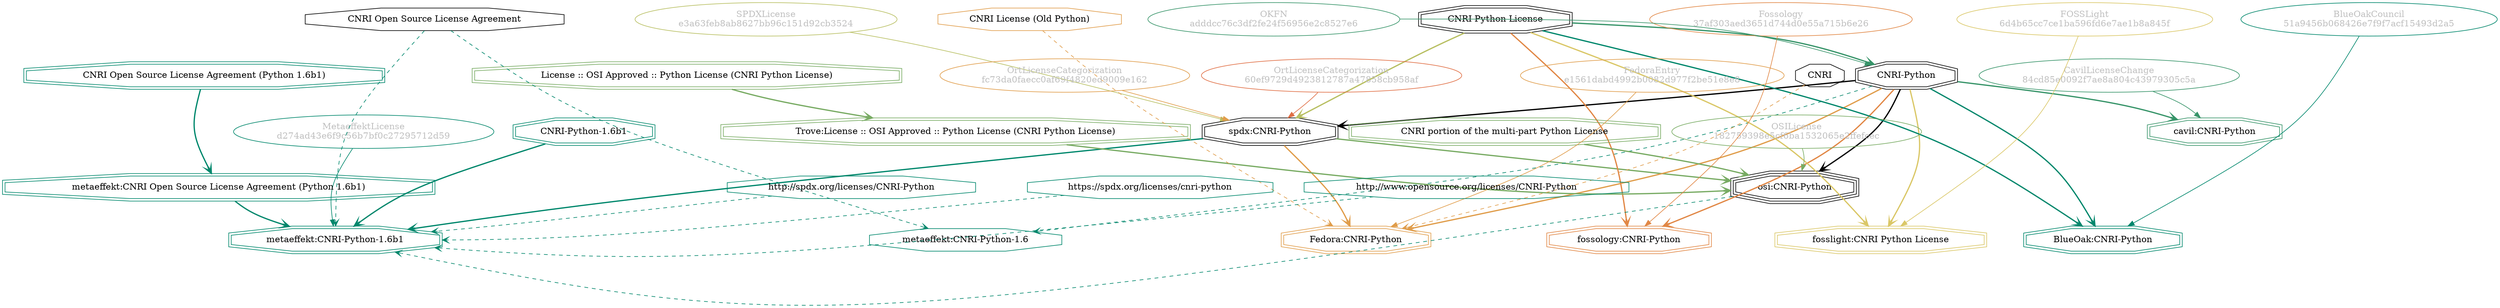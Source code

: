strict digraph {
    node [shape=box];
    graph [splines=curved];
    1307 [label="SPDXLicense\ne3a63feb8ab8627bb96c151d92cb3524"
         ,fontcolor=gray
         ,color="#b8bf62"
         ,fillcolor="beige;1"
         ,shape=ellipse];
    1308 [label="spdx:CNRI-Python"
         ,shape=doubleoctagon];
    1309 [label="CNRI-Python"
         ,shape=doubleoctagon];
    1310 [label="CNRI Python License"
         ,shape=doubleoctagon];
    4960 [label="OSILicense\n182759398e5cf6ba1532065e2ffefcec"
         ,fontcolor=gray
         ,color="#78ab63"
         ,fillcolor="beige;1"
         ,shape=ellipse];
    4961 [label="osi:CNRI-Python"
         ,shape=tripleoctagon];
    4962 [label="CNRI portion of the multi-part Python License"
         ,color="#78ab63"
         ,shape=doubleoctagon];
    4963 [label="Trove:License :: OSI Approved :: Python License (CNRI Python License)"
         ,color="#78ab63"
         ,shape=doubleoctagon];
    4964 [label="License :: OSI Approved :: Python License (CNRI Python License)"
         ,color="#78ab63"
         ,shape=doubleoctagon];
    6241 [label="FedoraEntry\ne1561dabd4992b0082d977f2be51e8e8"
         ,fontcolor=gray
         ,color="#e09d4b"
         ,fillcolor="beige;1"
         ,shape=ellipse];
    6242 [label="Fedora:CNRI-Python"
         ,color="#e09d4b"
         ,shape=doubleoctagon];
    6243 [label="CNRI License (Old Python)"
         ,color="#e09d4b"
         ,shape=octagon];
    6244 [label=CNRI,shape=octagon];
    8813 [label="BlueOakCouncil\n51a9456b068426e7f9f7acf15493d2a5"
         ,fontcolor=gray
         ,color="#00876c"
         ,fillcolor="beige;1"
         ,shape=ellipse];
    8814 [label="BlueOak:CNRI-Python"
         ,color="#00876c"
         ,shape=doubleoctagon];
    26854 [label="Fossology\n37af303aed3651d744d0e55a715b6e26"
          ,fontcolor=gray
          ,color="#e18745"
          ,fillcolor="beige;1"
          ,shape=ellipse];
    26855 [label="fossology:CNRI-Python"
          ,color="#e18745"
          ,shape=doubleoctagon];
    28279 [label="OKFN\nadddcc76c3df2fe24f56956e2c8527e6"
          ,fontcolor=gray
          ,color="#379469"
          ,fillcolor="beige;1"
          ,shape=ellipse];
    28635 [label="OrtLicenseCategorization\n60ef9729d4923812787a47858cb958af"
          ,fontcolor=gray
          ,color="#e06f45"
          ,fillcolor="beige;1"
          ,shape=ellipse];
    35436 [label="OrtLicenseCategorization\nfc73da0faecc0af69f4820ed9009e162"
          ,fontcolor=gray
          ,color="#e09d4b"
          ,fillcolor="beige;1"
          ,shape=ellipse];
    36688 [label="CavilLicenseChange\n84cd85e0092f7ae8a804c43979305c5a"
          ,fontcolor=gray
          ,color="#379469"
          ,fillcolor="beige;1"
          ,shape=ellipse];
    36689 [label="cavil:CNRI-Python"
          ,color="#379469"
          ,shape=doubleoctagon];
    40664 [label="MetaeffektLicense\nd274ad43e6f9c56b7bf0c27295712d59"
          ,fontcolor=gray
          ,color="#00876c"
          ,fillcolor="beige;1"
          ,shape=ellipse];
    40665 [label="metaeffekt:CNRI-Python-1.6b1"
          ,color="#00876c"
          ,shape=doubleoctagon];
    40666 [label="CNRI-Python-1.6b1"
          ,color="#00876c"
          ,shape=doubleoctagon];
    40667 [label="metaeffekt:CNRI Open Source License Agreement (Python 1.6b1)"
          ,color="#00876c"
          ,shape=doubleoctagon];
    40668 [label="CNRI Open Source License Agreement (Python 1.6b1)"
          ,color="#00876c"
          ,shape=doubleoctagon];
    40669 [label="CNRI Open Source License Agreement"
          ,shape=octagon];
    40670 [label="http://spdx.org/licenses/CNRI-Python"
          ,color="#00876c"
          ,shape=octagon];
    40672 [label="https://spdx.org/licenses/cnri-python"
          ,color="#00876c"
          ,shape=octagon];
    40673 [label="http://www.opensource.org/licenses/CNRI-Python"
          ,color="#00876c"
          ,shape=octagon];
    40679 [label="metaeffekt:CNRI-Python-1.6"
          ,color="#00876c"
          ,shape=octagon];
    51199 [label="FOSSLight\n6d4b65cc7ce1ba596fd6e7ae1b8a845f"
          ,fontcolor=gray
          ,color="#dac767"
          ,fillcolor="beige;1"
          ,shape=ellipse];
    51200 [label="fosslight:CNRI Python License"
          ,color="#dac767"
          ,shape=doubleoctagon];
    1307 -> 1308 [weight=0.5
                 ,color="#b8bf62"];
    1308 -> 4961 [style=bold
                 ,arrowhead=vee
                 ,weight=0.7
                 ,color="#78ab63"];
    1308 -> 6242 [style=bold
                 ,arrowhead=vee
                 ,weight=0.7
                 ,color="#e09d4b"];
    1308 -> 40665 [style=bold
                  ,arrowhead=vee
                  ,weight=0.7
                  ,color="#00876c"];
    1309 -> 1308 [style=bold
                 ,arrowhead=vee
                 ,weight=0.7];
    1309 -> 4961 [style=bold
                 ,arrowhead=vee
                 ,weight=0.7];
    1309 -> 6242 [style=bold
                 ,arrowhead=vee
                 ,weight=0.7
                 ,color="#e09d4b"];
    1309 -> 8814 [style=bold
                 ,arrowhead=vee
                 ,weight=0.7
                 ,color="#00876c"];
    1309 -> 26855 [style=bold
                  ,arrowhead=vee
                  ,weight=0.7
                  ,color="#e18745"];
    1309 -> 36689 [style=bold
                  ,arrowhead=vee
                  ,weight=0.7
                  ,color="#379469"];
    1309 -> 36689 [style=bold
                  ,arrowhead=vee
                  ,weight=0.7
                  ,color="#379469"];
    1309 -> 40679 [style=dashed
                  ,arrowhead=vee
                  ,weight=0.5
                  ,color="#00876c"];
    1309 -> 51200 [style=bold
                  ,arrowhead=vee
                  ,weight=0.7
                  ,color="#dac767"];
    1310 -> 1308 [style=bold
                 ,arrowhead=vee
                 ,weight=0.7
                 ,color="#b8bf62"];
    1310 -> 1309 [style=bold
                 ,arrowhead=vee
                 ,weight=0.7
                 ,color="#379469"];
    1310 -> 8814 [style=bold
                 ,arrowhead=vee
                 ,weight=0.7
                 ,color="#00876c"];
    1310 -> 26855 [style=bold
                  ,arrowhead=vee
                  ,weight=0.7
                  ,color="#e18745"];
    1310 -> 51200 [style=bold
                  ,arrowhead=vee
                  ,weight=0.7
                  ,color="#dac767"];
    4960 -> 4961 [weight=0.5
                 ,color="#78ab63"];
    4961 -> 40665 [style=dashed
                  ,arrowhead=vee
                  ,weight=0.5
                  ,color="#00876c"];
    4962 -> 4961 [style=bold
                 ,arrowhead=vee
                 ,weight=0.7
                 ,color="#78ab63"];
    4963 -> 4961 [style=bold
                 ,arrowhead=vee
                 ,weight=0.7
                 ,color="#78ab63"];
    4964 -> 4963 [style=bold
                 ,arrowhead=vee
                 ,weight=0.7
                 ,color="#78ab63"];
    6241 -> 6242 [weight=0.5
                 ,color="#e09d4b"];
    6243 -> 6242 [style=dashed
                 ,arrowhead=vee
                 ,weight=0.5
                 ,color="#e09d4b"];
    6244 -> 6242 [style=dashed
                 ,arrowhead=vee
                 ,weight=0.5
                 ,color="#e09d4b"];
    8813 -> 8814 [weight=0.5
                 ,color="#00876c"];
    26854 -> 26855 [weight=0.5
                   ,color="#e18745"];
    28279 -> 1309 [weight=0.5
                  ,color="#379469"];
    28635 -> 1308 [weight=0.5
                  ,color="#e06f45"];
    35436 -> 1308 [weight=0.5
                  ,color="#e09d4b"];
    36688 -> 36689 [weight=0.5
                   ,color="#379469"];
    40664 -> 40665 [weight=0.5
                   ,color="#00876c"];
    40666 -> 40665 [style=bold
                   ,arrowhead=vee
                   ,weight=0.7
                   ,color="#00876c"];
    40667 -> 40665 [style=bold
                   ,arrowhead=vee
                   ,weight=0.7
                   ,color="#00876c"];
    40668 -> 40667 [style=bold
                   ,arrowhead=vee
                   ,weight=0.7
                   ,color="#00876c"];
    40669 -> 40665 [style=dashed
                   ,arrowhead=vee
                   ,weight=0.5
                   ,color="#00876c"];
    40669 -> 40679 [style=dashed
                   ,arrowhead=vee
                   ,weight=0.5
                   ,color="#00876c"];
    40670 -> 40665 [style=dashed
                   ,arrowhead=vee
                   ,weight=0.5
                   ,color="#00876c"];
    40672 -> 40665 [style=dashed
                   ,arrowhead=vee
                   ,weight=0.5
                   ,color="#00876c"];
    40673 -> 40665 [style=dashed
                   ,arrowhead=vee
                   ,weight=0.5
                   ,color="#00876c"];
    51199 -> 51200 [weight=0.5
                   ,color="#dac767"];
}
